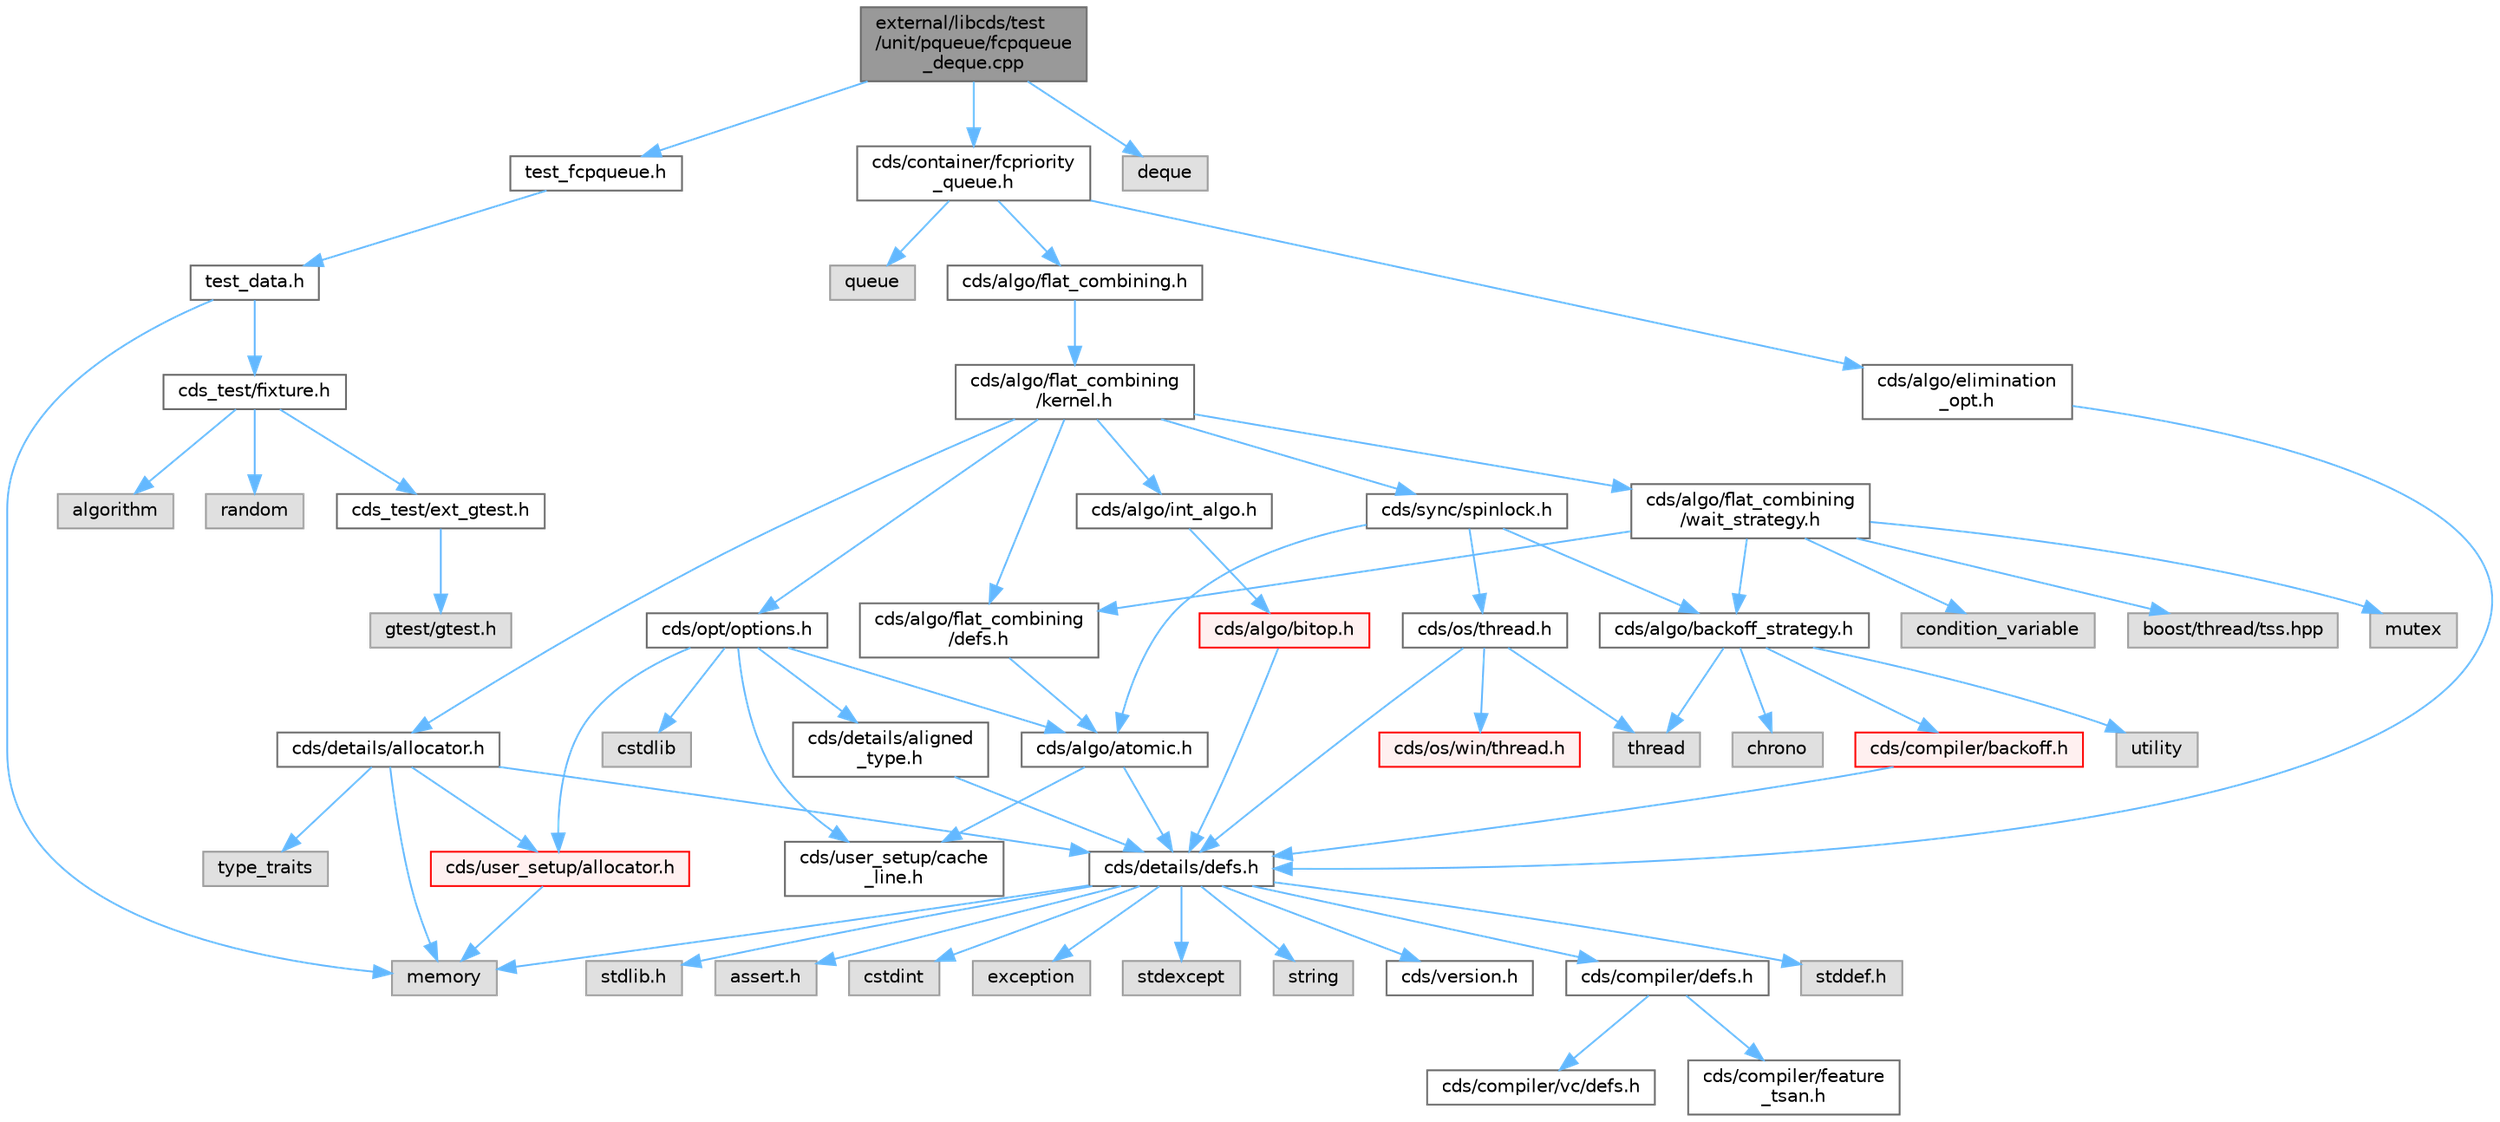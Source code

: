 digraph "external/libcds/test/unit/pqueue/fcpqueue_deque.cpp"
{
 // LATEX_PDF_SIZE
  bgcolor="transparent";
  edge [fontname=Helvetica,fontsize=10,labelfontname=Helvetica,labelfontsize=10];
  node [fontname=Helvetica,fontsize=10,shape=box,height=0.2,width=0.4];
  Node1 [id="Node000001",label="external/libcds/test\l/unit/pqueue/fcpqueue\l_deque.cpp",height=0.2,width=0.4,color="gray40", fillcolor="grey60", style="filled", fontcolor="black",tooltip=" "];
  Node1 -> Node2 [id="edge1_Node000001_Node000002",color="steelblue1",style="solid",tooltip=" "];
  Node2 [id="Node000002",label="test_fcpqueue.h",height=0.2,width=0.4,color="grey40", fillcolor="white", style="filled",URL="$test__fcpqueue_8h.html",tooltip=" "];
  Node2 -> Node3 [id="edge2_Node000002_Node000003",color="steelblue1",style="solid",tooltip=" "];
  Node3 [id="Node000003",label="test_data.h",height=0.2,width=0.4,color="grey40", fillcolor="white", style="filled",URL="$test__data_8h.html",tooltip=" "];
  Node3 -> Node4 [id="edge3_Node000003_Node000004",color="steelblue1",style="solid",tooltip=" "];
  Node4 [id="Node000004",label="cds_test/fixture.h",height=0.2,width=0.4,color="grey40", fillcolor="white", style="filled",URL="$fixture_8h.html",tooltip=" "];
  Node4 -> Node5 [id="edge4_Node000004_Node000005",color="steelblue1",style="solid",tooltip=" "];
  Node5 [id="Node000005",label="cds_test/ext_gtest.h",height=0.2,width=0.4,color="grey40", fillcolor="white", style="filled",URL="$ext__gtest_8h.html",tooltip=" "];
  Node5 -> Node6 [id="edge5_Node000005_Node000006",color="steelblue1",style="solid",tooltip=" "];
  Node6 [id="Node000006",label="gtest/gtest.h",height=0.2,width=0.4,color="grey60", fillcolor="#E0E0E0", style="filled",tooltip=" "];
  Node4 -> Node7 [id="edge6_Node000004_Node000007",color="steelblue1",style="solid",tooltip=" "];
  Node7 [id="Node000007",label="algorithm",height=0.2,width=0.4,color="grey60", fillcolor="#E0E0E0", style="filled",tooltip=" "];
  Node4 -> Node8 [id="edge7_Node000004_Node000008",color="steelblue1",style="solid",tooltip=" "];
  Node8 [id="Node000008",label="random",height=0.2,width=0.4,color="grey60", fillcolor="#E0E0E0", style="filled",tooltip=" "];
  Node3 -> Node9 [id="edge8_Node000003_Node000009",color="steelblue1",style="solid",tooltip=" "];
  Node9 [id="Node000009",label="memory",height=0.2,width=0.4,color="grey60", fillcolor="#E0E0E0", style="filled",tooltip=" "];
  Node1 -> Node10 [id="edge9_Node000001_Node000010",color="steelblue1",style="solid",tooltip=" "];
  Node10 [id="Node000010",label="cds/container/fcpriority\l_queue.h",height=0.2,width=0.4,color="grey40", fillcolor="white", style="filled",URL="$fcpriority__queue_8h.html",tooltip=" "];
  Node10 -> Node11 [id="edge10_Node000010_Node000011",color="steelblue1",style="solid",tooltip=" "];
  Node11 [id="Node000011",label="cds/algo/flat_combining.h",height=0.2,width=0.4,color="grey40", fillcolor="white", style="filled",URL="$flat__combining_8h.html",tooltip=" "];
  Node11 -> Node12 [id="edge11_Node000011_Node000012",color="steelblue1",style="solid",tooltip=" "];
  Node12 [id="Node000012",label="cds/algo/flat_combining\l/kernel.h",height=0.2,width=0.4,color="grey40", fillcolor="white", style="filled",URL="$libcds_2cds_2algo_2flat__combining_2kernel_8h.html",tooltip=" "];
  Node12 -> Node13 [id="edge12_Node000012_Node000013",color="steelblue1",style="solid",tooltip=" "];
  Node13 [id="Node000013",label="cds/algo/flat_combining\l/defs.h",height=0.2,width=0.4,color="grey40", fillcolor="white", style="filled",URL="$algo_2flat__combining_2defs_8h.html",tooltip=" "];
  Node13 -> Node14 [id="edge13_Node000013_Node000014",color="steelblue1",style="solid",tooltip=" "];
  Node14 [id="Node000014",label="cds/algo/atomic.h",height=0.2,width=0.4,color="grey40", fillcolor="white", style="filled",URL="$external_2libcds_2cds_2algo_2atomic_8h.html",tooltip=" "];
  Node14 -> Node15 [id="edge14_Node000014_Node000015",color="steelblue1",style="solid",tooltip=" "];
  Node15 [id="Node000015",label="cds/details/defs.h",height=0.2,width=0.4,color="grey40", fillcolor="white", style="filled",URL="$details_2defs_8h.html",tooltip=" "];
  Node15 -> Node16 [id="edge15_Node000015_Node000016",color="steelblue1",style="solid",tooltip=" "];
  Node16 [id="Node000016",label="stddef.h",height=0.2,width=0.4,color="grey60", fillcolor="#E0E0E0", style="filled",tooltip=" "];
  Node15 -> Node17 [id="edge16_Node000015_Node000017",color="steelblue1",style="solid",tooltip=" "];
  Node17 [id="Node000017",label="stdlib.h",height=0.2,width=0.4,color="grey60", fillcolor="#E0E0E0", style="filled",tooltip=" "];
  Node15 -> Node18 [id="edge17_Node000015_Node000018",color="steelblue1",style="solid",tooltip=" "];
  Node18 [id="Node000018",label="assert.h",height=0.2,width=0.4,color="grey60", fillcolor="#E0E0E0", style="filled",tooltip=" "];
  Node15 -> Node19 [id="edge18_Node000015_Node000019",color="steelblue1",style="solid",tooltip=" "];
  Node19 [id="Node000019",label="cstdint",height=0.2,width=0.4,color="grey60", fillcolor="#E0E0E0", style="filled",tooltip=" "];
  Node15 -> Node20 [id="edge19_Node000015_Node000020",color="steelblue1",style="solid",tooltip=" "];
  Node20 [id="Node000020",label="exception",height=0.2,width=0.4,color="grey60", fillcolor="#E0E0E0", style="filled",tooltip=" "];
  Node15 -> Node21 [id="edge20_Node000015_Node000021",color="steelblue1",style="solid",tooltip=" "];
  Node21 [id="Node000021",label="stdexcept",height=0.2,width=0.4,color="grey60", fillcolor="#E0E0E0", style="filled",tooltip=" "];
  Node15 -> Node22 [id="edge21_Node000015_Node000022",color="steelblue1",style="solid",tooltip=" "];
  Node22 [id="Node000022",label="string",height=0.2,width=0.4,color="grey60", fillcolor="#E0E0E0", style="filled",tooltip=" "];
  Node15 -> Node9 [id="edge22_Node000015_Node000009",color="steelblue1",style="solid",tooltip=" "];
  Node15 -> Node23 [id="edge23_Node000015_Node000023",color="steelblue1",style="solid",tooltip=" "];
  Node23 [id="Node000023",label="cds/version.h",height=0.2,width=0.4,color="grey40", fillcolor="white", style="filled",URL="$external_2libcds_2cds_2version_8h.html",tooltip=" "];
  Node15 -> Node24 [id="edge24_Node000015_Node000024",color="steelblue1",style="solid",tooltip=" "];
  Node24 [id="Node000024",label="cds/compiler/defs.h",height=0.2,width=0.4,color="grey40", fillcolor="white", style="filled",URL="$compiler_2defs_8h.html",tooltip=" "];
  Node24 -> Node25 [id="edge25_Node000024_Node000025",color="steelblue1",style="solid",tooltip=" "];
  Node25 [id="Node000025",label="cds/compiler/vc/defs.h",height=0.2,width=0.4,color="grey40", fillcolor="white", style="filled",URL="$compiler_2vc_2defs_8h.html",tooltip=" "];
  Node24 -> Node26 [id="edge26_Node000024_Node000026",color="steelblue1",style="solid",tooltip=" "];
  Node26 [id="Node000026",label="cds/compiler/feature\l_tsan.h",height=0.2,width=0.4,color="grey40", fillcolor="white", style="filled",URL="$feature__tsan_8h.html",tooltip=" "];
  Node14 -> Node27 [id="edge27_Node000014_Node000027",color="steelblue1",style="solid",tooltip=" "];
  Node27 [id="Node000027",label="cds/user_setup/cache\l_line.h",height=0.2,width=0.4,color="grey40", fillcolor="white", style="filled",URL="$cache__line_8h.html",tooltip="Cache-line size definition"];
  Node12 -> Node28 [id="edge28_Node000012_Node000028",color="steelblue1",style="solid",tooltip=" "];
  Node28 [id="Node000028",label="cds/algo/flat_combining\l/wait_strategy.h",height=0.2,width=0.4,color="grey40", fillcolor="white", style="filled",URL="$wait__strategy_8h.html",tooltip=" "];
  Node28 -> Node13 [id="edge29_Node000028_Node000013",color="steelblue1",style="solid",tooltip=" "];
  Node28 -> Node29 [id="edge30_Node000028_Node000029",color="steelblue1",style="solid",tooltip=" "];
  Node29 [id="Node000029",label="cds/algo/backoff_strategy.h",height=0.2,width=0.4,color="grey40", fillcolor="white", style="filled",URL="$backoff__strategy_8h.html",tooltip=" "];
  Node29 -> Node30 [id="edge31_Node000029_Node000030",color="steelblue1",style="solid",tooltip=" "];
  Node30 [id="Node000030",label="utility",height=0.2,width=0.4,color="grey60", fillcolor="#E0E0E0", style="filled",tooltip=" "];
  Node29 -> Node31 [id="edge32_Node000029_Node000031",color="steelblue1",style="solid",tooltip=" "];
  Node31 [id="Node000031",label="thread",height=0.2,width=0.4,color="grey60", fillcolor="#E0E0E0", style="filled",tooltip=" "];
  Node29 -> Node32 [id="edge33_Node000029_Node000032",color="steelblue1",style="solid",tooltip=" "];
  Node32 [id="Node000032",label="chrono",height=0.2,width=0.4,color="grey60", fillcolor="#E0E0E0", style="filled",tooltip=" "];
  Node29 -> Node33 [id="edge34_Node000029_Node000033",color="steelblue1",style="solid",tooltip=" "];
  Node33 [id="Node000033",label="cds/compiler/backoff.h",height=0.2,width=0.4,color="red", fillcolor="#FFF0F0", style="filled",URL="$backoff_8h.html",tooltip=" "];
  Node33 -> Node15 [id="edge35_Node000033_Node000015",color="steelblue1",style="solid",tooltip=" "];
  Node28 -> Node35 [id="edge36_Node000028_Node000035",color="steelblue1",style="solid",tooltip=" "];
  Node35 [id="Node000035",label="mutex",height=0.2,width=0.4,color="grey60", fillcolor="#E0E0E0", style="filled",tooltip=" "];
  Node28 -> Node36 [id="edge37_Node000028_Node000036",color="steelblue1",style="solid",tooltip=" "];
  Node36 [id="Node000036",label="condition_variable",height=0.2,width=0.4,color="grey60", fillcolor="#E0E0E0", style="filled",tooltip=" "];
  Node28 -> Node37 [id="edge38_Node000028_Node000037",color="steelblue1",style="solid",tooltip=" "];
  Node37 [id="Node000037",label="boost/thread/tss.hpp",height=0.2,width=0.4,color="grey60", fillcolor="#E0E0E0", style="filled",tooltip=" "];
  Node12 -> Node38 [id="edge39_Node000012_Node000038",color="steelblue1",style="solid",tooltip=" "];
  Node38 [id="Node000038",label="cds/sync/spinlock.h",height=0.2,width=0.4,color="grey40", fillcolor="white", style="filled",URL="$sync_2spinlock_8h.html",tooltip=" "];
  Node38 -> Node14 [id="edge40_Node000038_Node000014",color="steelblue1",style="solid",tooltip=" "];
  Node38 -> Node39 [id="edge41_Node000038_Node000039",color="steelblue1",style="solid",tooltip=" "];
  Node39 [id="Node000039",label="cds/os/thread.h",height=0.2,width=0.4,color="grey40", fillcolor="white", style="filled",URL="$cds_2os_2thread_8h.html",tooltip=" "];
  Node39 -> Node31 [id="edge42_Node000039_Node000031",color="steelblue1",style="solid",tooltip=" "];
  Node39 -> Node15 [id="edge43_Node000039_Node000015",color="steelblue1",style="solid",tooltip=" "];
  Node39 -> Node40 [id="edge44_Node000039_Node000040",color="steelblue1",style="solid",tooltip=" "];
  Node40 [id="Node000040",label="cds/os/win/thread.h",height=0.2,width=0.4,color="red", fillcolor="#FFF0F0", style="filled",URL="$cds_2os_2win_2thread_8h.html",tooltip=" "];
  Node38 -> Node29 [id="edge45_Node000038_Node000029",color="steelblue1",style="solid",tooltip=" "];
  Node12 -> Node42 [id="edge46_Node000012_Node000042",color="steelblue1",style="solid",tooltip=" "];
  Node42 [id="Node000042",label="cds/details/allocator.h",height=0.2,width=0.4,color="grey40", fillcolor="white", style="filled",URL="$external_2libcds_2cds_2details_2allocator_8h.html",tooltip=" "];
  Node42 -> Node43 [id="edge47_Node000042_Node000043",color="steelblue1",style="solid",tooltip=" "];
  Node43 [id="Node000043",label="type_traits",height=0.2,width=0.4,color="grey60", fillcolor="#E0E0E0", style="filled",tooltip=" "];
  Node42 -> Node9 [id="edge48_Node000042_Node000009",color="steelblue1",style="solid",tooltip=" "];
  Node42 -> Node15 [id="edge49_Node000042_Node000015",color="steelblue1",style="solid",tooltip=" "];
  Node42 -> Node44 [id="edge50_Node000042_Node000044",color="steelblue1",style="solid",tooltip=" "];
  Node44 [id="Node000044",label="cds/user_setup/allocator.h",height=0.2,width=0.4,color="red", fillcolor="#FFF0F0", style="filled",URL="$external_2libcds_2cds_2user__setup_2allocator_8h.html",tooltip="Default implementation of allocator classes."];
  Node44 -> Node9 [id="edge51_Node000044_Node000009",color="steelblue1",style="solid",tooltip=" "];
  Node12 -> Node58 [id="edge52_Node000012_Node000058",color="steelblue1",style="solid",tooltip=" "];
  Node58 [id="Node000058",label="cds/opt/options.h",height=0.2,width=0.4,color="grey40", fillcolor="white", style="filled",URL="$opt_2options_8h.html",tooltip=" "];
  Node58 -> Node55 [id="edge53_Node000058_Node000055",color="steelblue1",style="solid",tooltip=" "];
  Node55 [id="Node000055",label="cstdlib",height=0.2,width=0.4,color="grey60", fillcolor="#E0E0E0", style="filled",tooltip=" "];
  Node58 -> Node59 [id="edge54_Node000058_Node000059",color="steelblue1",style="solid",tooltip=" "];
  Node59 [id="Node000059",label="cds/details/aligned\l_type.h",height=0.2,width=0.4,color="grey40", fillcolor="white", style="filled",URL="$aligned__type_8h.html",tooltip=" "];
  Node59 -> Node15 [id="edge55_Node000059_Node000015",color="steelblue1",style="solid",tooltip=" "];
  Node58 -> Node44 [id="edge56_Node000058_Node000044",color="steelblue1",style="solid",tooltip=" "];
  Node58 -> Node27 [id="edge57_Node000058_Node000027",color="steelblue1",style="solid",tooltip=" "];
  Node58 -> Node14 [id="edge58_Node000058_Node000014",color="steelblue1",style="solid",tooltip=" "];
  Node12 -> Node49 [id="edge59_Node000012_Node000049",color="steelblue1",style="solid",tooltip=" "];
  Node49 [id="Node000049",label="cds/algo/int_algo.h",height=0.2,width=0.4,color="grey40", fillcolor="white", style="filled",URL="$int__algo_8h.html",tooltip=" "];
  Node49 -> Node50 [id="edge60_Node000049_Node000050",color="steelblue1",style="solid",tooltip=" "];
  Node50 [id="Node000050",label="cds/algo/bitop.h",height=0.2,width=0.4,color="red", fillcolor="#FFF0F0", style="filled",URL="$algo_2bitop_8h.html",tooltip=" "];
  Node50 -> Node15 [id="edge61_Node000050_Node000015",color="steelblue1",style="solid",tooltip=" "];
  Node10 -> Node60 [id="edge62_Node000010_Node000060",color="steelblue1",style="solid",tooltip=" "];
  Node60 [id="Node000060",label="cds/algo/elimination\l_opt.h",height=0.2,width=0.4,color="grey40", fillcolor="white", style="filled",URL="$elimination__opt_8h.html",tooltip=" "];
  Node60 -> Node15 [id="edge63_Node000060_Node000015",color="steelblue1",style="solid",tooltip=" "];
  Node10 -> Node61 [id="edge64_Node000010_Node000061",color="steelblue1",style="solid",tooltip=" "];
  Node61 [id="Node000061",label="queue",height=0.2,width=0.4,color="grey60", fillcolor="#E0E0E0", style="filled",tooltip=" "];
  Node1 -> Node62 [id="edge65_Node000001_Node000062",color="steelblue1",style="solid",tooltip=" "];
  Node62 [id="Node000062",label="deque",height=0.2,width=0.4,color="grey60", fillcolor="#E0E0E0", style="filled",tooltip=" "];
}
